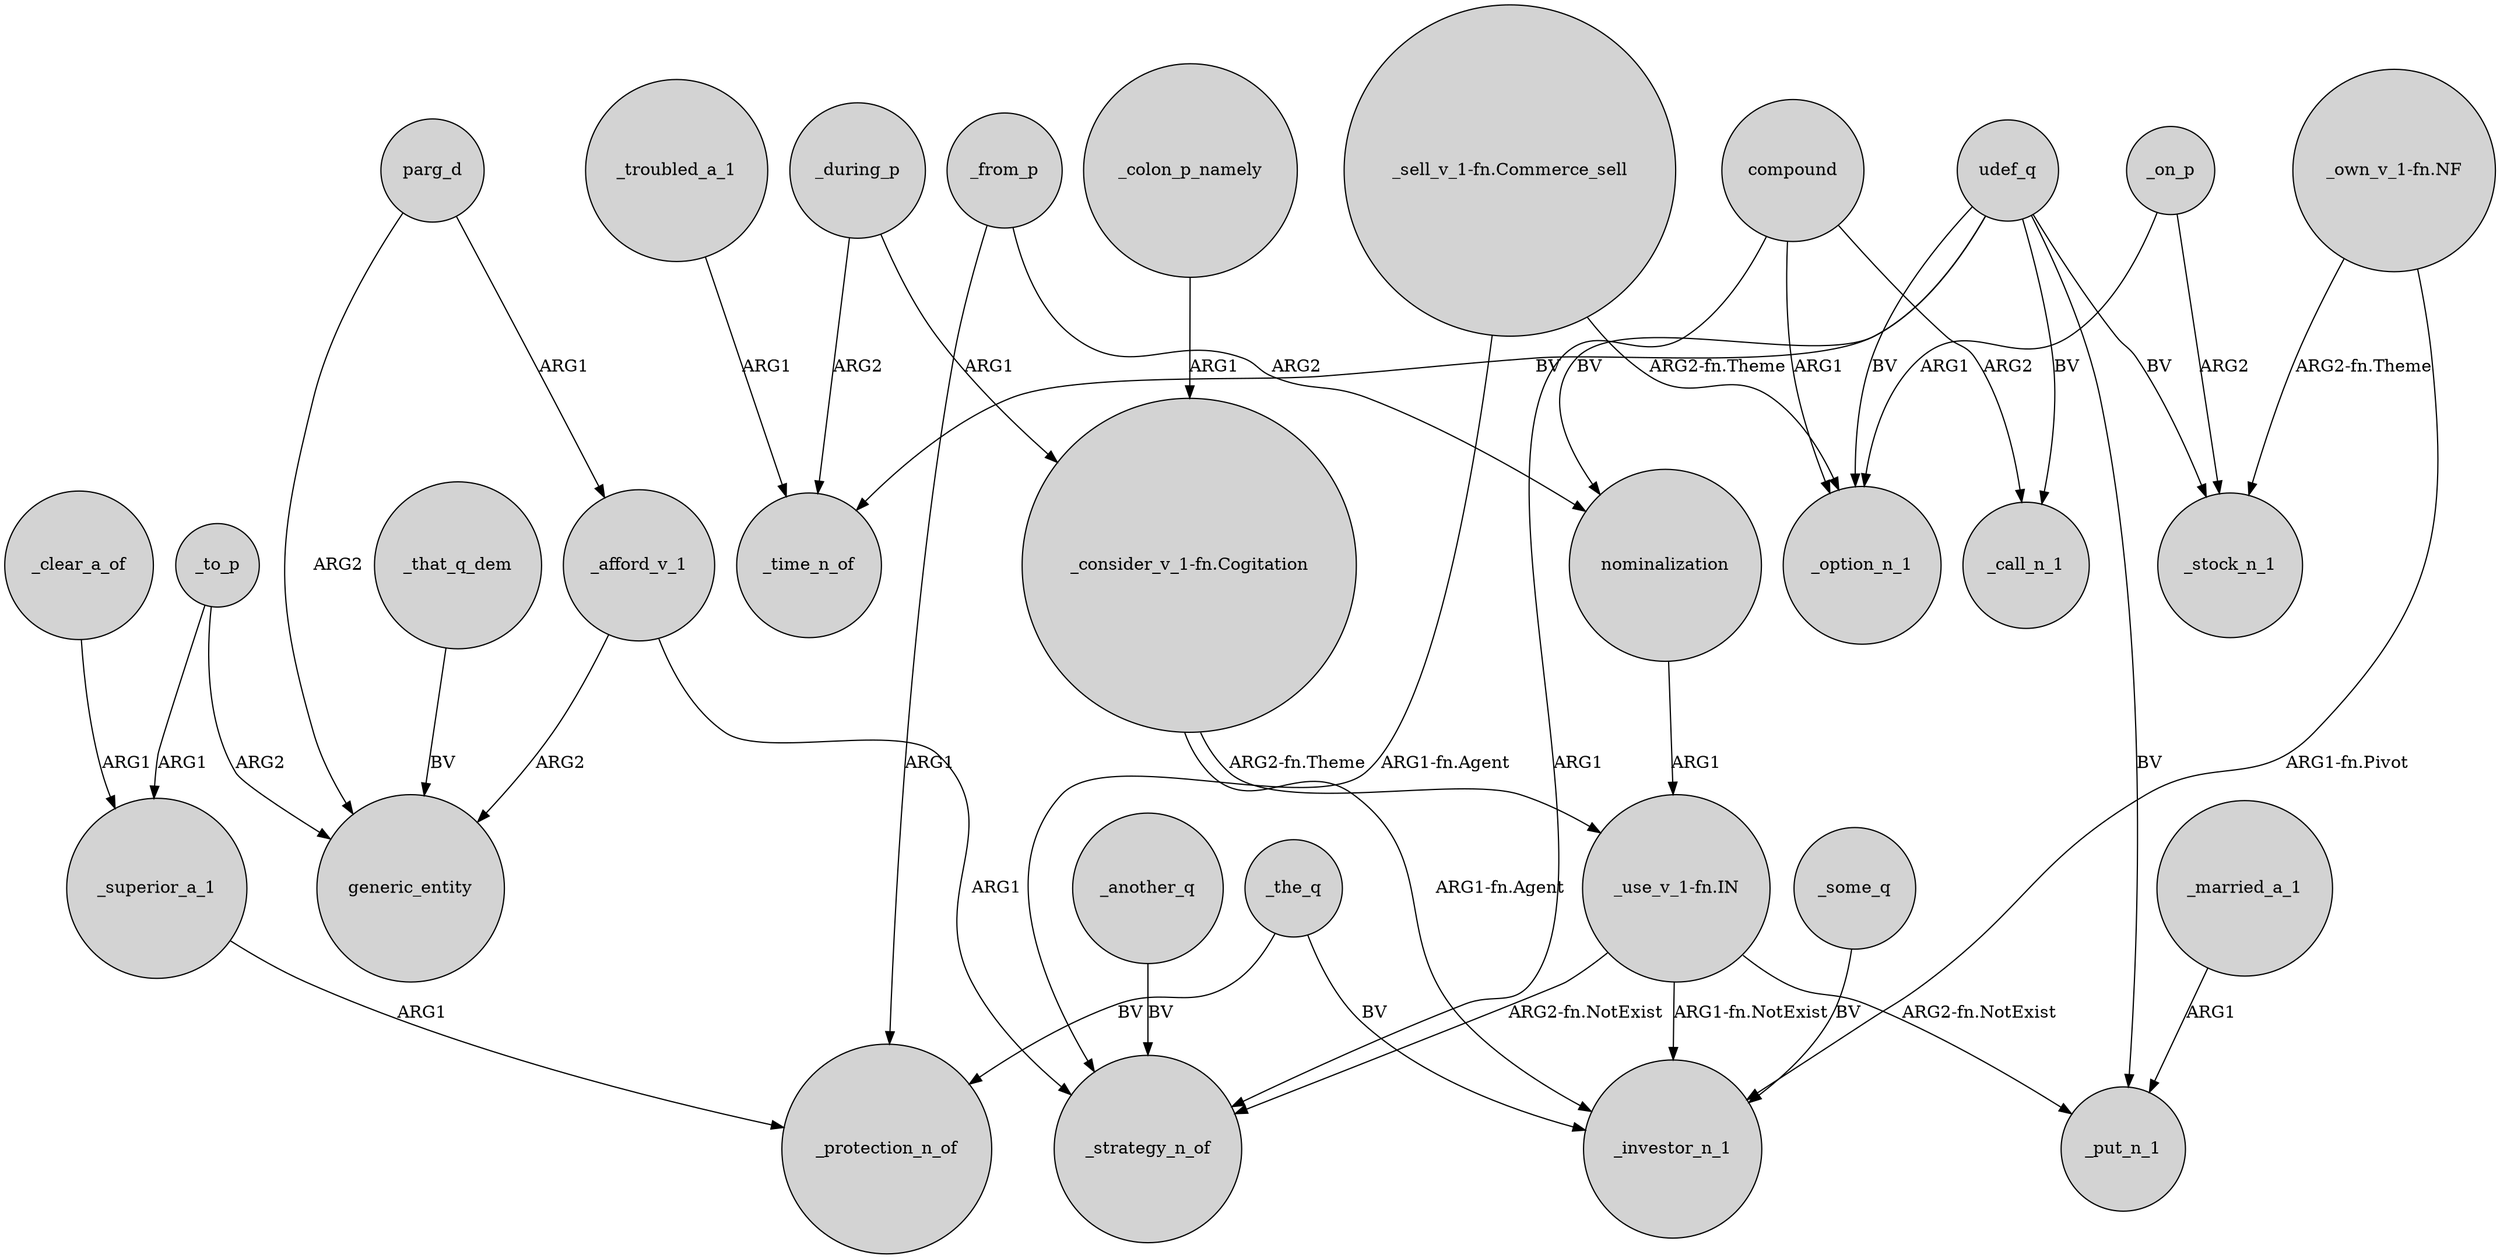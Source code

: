 digraph {
	node [shape=circle style=filled]
	_the_q -> _protection_n_of [label=BV]
	_some_q -> _investor_n_1 [label=BV]
	udef_q -> _option_n_1 [label=BV]
	_that_q_dem -> generic_entity [label=BV]
	"_consider_v_1-fn.Cogitation" -> _investor_n_1 [label="ARG1-fn.Agent"]
	"_use_v_1-fn.IN" -> _investor_n_1 [label="ARG1-fn.NotExist"]
	parg_d -> generic_entity [label=ARG2]
	_the_q -> _investor_n_1 [label=BV]
	"_use_v_1-fn.IN" -> _put_n_1 [label="ARG2-fn.NotExist"]
	compound -> _strategy_n_of [label=ARG1]
	_superior_a_1 -> _protection_n_of [label=ARG1]
	compound -> _option_n_1 [label=ARG1]
	_afford_v_1 -> generic_entity [label=ARG2]
	_during_p -> _time_n_of [label=ARG2]
	parg_d -> _afford_v_1 [label=ARG1]
	_to_p -> generic_entity [label=ARG2]
	_to_p -> _superior_a_1 [label=ARG1]
	_on_p -> _option_n_1 [label=ARG1]
	"_own_v_1-fn.NF" -> _stock_n_1 [label="ARG2-fn.Theme"]
	_troubled_a_1 -> _time_n_of [label=ARG1]
	"_sell_v_1-fn.Commerce_sell" -> _option_n_1 [label="ARG2-fn.Theme"]
	udef_q -> _stock_n_1 [label=BV]
	"_own_v_1-fn.NF" -> _investor_n_1 [label="ARG1-fn.Pivot"]
	"_consider_v_1-fn.Cogitation" -> "_use_v_1-fn.IN" [label="ARG2-fn.Theme"]
	udef_q -> _time_n_of [label=BV]
	_another_q -> _strategy_n_of [label=BV]
	_afford_v_1 -> _strategy_n_of [label=ARG1]
	udef_q -> nominalization [label=BV]
	_during_p -> "_consider_v_1-fn.Cogitation" [label=ARG1]
	_from_p -> _protection_n_of [label=ARG1]
	_colon_p_namely -> "_consider_v_1-fn.Cogitation" [label=ARG1]
	_from_p -> nominalization [label=ARG2]
	"_sell_v_1-fn.Commerce_sell" -> _strategy_n_of [label="ARG1-fn.Agent"]
	_clear_a_of -> _superior_a_1 [label=ARG1]
	"_use_v_1-fn.IN" -> _strategy_n_of [label="ARG2-fn.NotExist"]
	_married_a_1 -> _put_n_1 [label=ARG1]
	_on_p -> _stock_n_1 [label=ARG2]
	udef_q -> _put_n_1 [label=BV]
	compound -> _call_n_1 [label=ARG2]
	nominalization -> "_use_v_1-fn.IN" [label=ARG1]
	udef_q -> _call_n_1 [label=BV]
}
